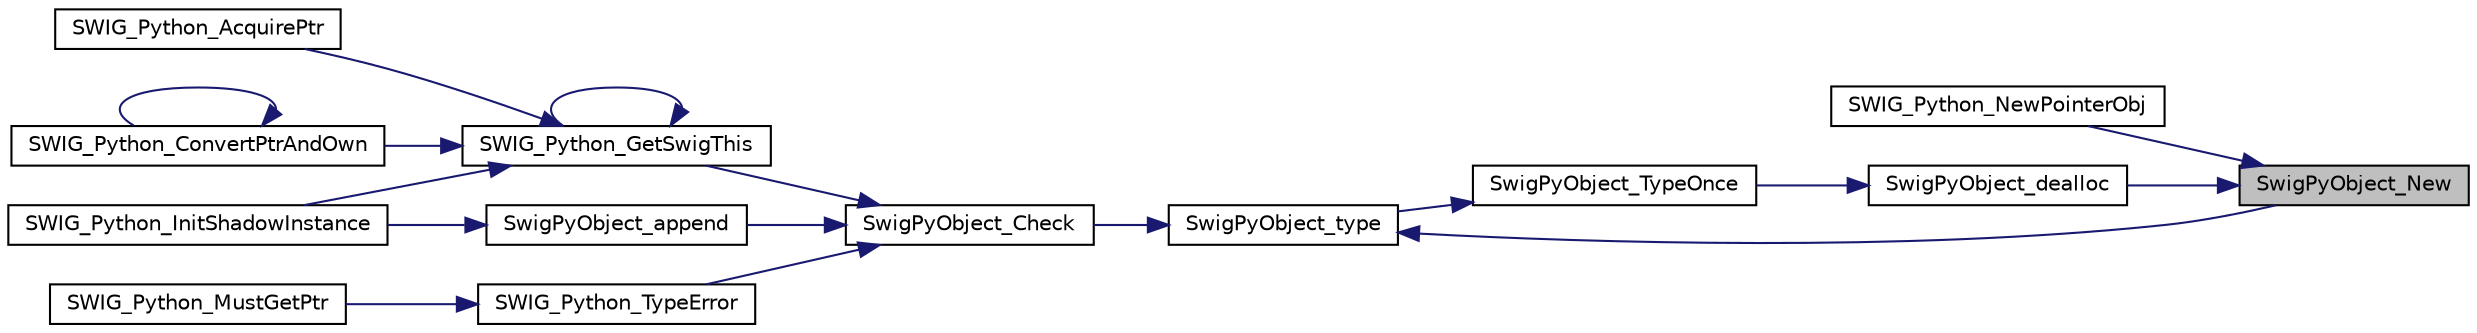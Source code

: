 digraph "SwigPyObject_New"
{
 // LATEX_PDF_SIZE
  edge [fontname="Helvetica",fontsize="10",labelfontname="Helvetica",labelfontsize="10"];
  node [fontname="Helvetica",fontsize="10",shape=record];
  rankdir="RL";
  Node1 [label="SwigPyObject_New",height=0.2,width=0.4,color="black", fillcolor="grey75", style="filled", fontcolor="black",tooltip=" "];
  Node1 -> Node2 [dir="back",color="midnightblue",fontsize="10",style="solid",fontname="Helvetica"];
  Node2 [label="SWIG_Python_NewPointerObj",height=0.2,width=0.4,color="black", fillcolor="white", style="filled",URL="$de/d48/swig__runtime_8h.html#aafcef2f28a43f6f687dc7114cc6e2f2b",tooltip=" "];
  Node1 -> Node3 [dir="back",color="midnightblue",fontsize="10",style="solid",fontname="Helvetica"];
  Node3 [label="SwigPyObject_dealloc",height=0.2,width=0.4,color="black", fillcolor="white", style="filled",URL="$de/d48/swig__runtime_8h.html#a31a09386e839d2080e2f56602c011263",tooltip=" "];
  Node3 -> Node4 [dir="back",color="midnightblue",fontsize="10",style="solid",fontname="Helvetica"];
  Node4 [label="SwigPyObject_TypeOnce",height=0.2,width=0.4,color="black", fillcolor="white", style="filled",URL="$de/d48/swig__runtime_8h.html#aea7d4126c1b77d06d8fcdf22619e9d77",tooltip=" "];
  Node4 -> Node5 [dir="back",color="midnightblue",fontsize="10",style="solid",fontname="Helvetica"];
  Node5 [label="SwigPyObject_type",height=0.2,width=0.4,color="black", fillcolor="white", style="filled",URL="$de/d48/swig__runtime_8h.html#ae8dc28636254904148bf0ecbaa84559d",tooltip=" "];
  Node5 -> Node6 [dir="back",color="midnightblue",fontsize="10",style="solid",fontname="Helvetica"];
  Node6 [label="SwigPyObject_Check",height=0.2,width=0.4,color="black", fillcolor="white", style="filled",URL="$de/d48/swig__runtime_8h.html#a918ad69f91e617193f190aed101c3cc4",tooltip=" "];
  Node6 -> Node7 [dir="back",color="midnightblue",fontsize="10",style="solid",fontname="Helvetica"];
  Node7 [label="SWIG_Python_GetSwigThis",height=0.2,width=0.4,color="black", fillcolor="white", style="filled",URL="$de/d48/swig__runtime_8h.html#ad0f863f0634d92d40cbc7dab4bba2f9b",tooltip=" "];
  Node7 -> Node8 [dir="back",color="midnightblue",fontsize="10",style="solid",fontname="Helvetica"];
  Node8 [label="SWIG_Python_AcquirePtr",height=0.2,width=0.4,color="black", fillcolor="white", style="filled",URL="$de/d48/swig__runtime_8h.html#afddb1b639fb789e0f8aa35e8e5f2635f",tooltip=" "];
  Node7 -> Node9 [dir="back",color="midnightblue",fontsize="10",style="solid",fontname="Helvetica"];
  Node9 [label="SWIG_Python_ConvertPtrAndOwn",height=0.2,width=0.4,color="black", fillcolor="white", style="filled",URL="$de/d48/swig__runtime_8h.html#ab5bec3f786db25fd4085c1534d785a0d",tooltip=" "];
  Node9 -> Node9 [dir="back",color="midnightblue",fontsize="10",style="solid",fontname="Helvetica"];
  Node7 -> Node7 [dir="back",color="midnightblue",fontsize="10",style="solid",fontname="Helvetica"];
  Node7 -> Node10 [dir="back",color="midnightblue",fontsize="10",style="solid",fontname="Helvetica"];
  Node10 [label="SWIG_Python_InitShadowInstance",height=0.2,width=0.4,color="black", fillcolor="white", style="filled",URL="$de/d48/swig__runtime_8h.html#af6b04c7cf42a9e06a528481c86d2c41c",tooltip=" "];
  Node6 -> Node11 [dir="back",color="midnightblue",fontsize="10",style="solid",fontname="Helvetica"];
  Node11 [label="SWIG_Python_TypeError",height=0.2,width=0.4,color="black", fillcolor="white", style="filled",URL="$de/d48/swig__runtime_8h.html#ac487bf25fd5238c01ad35edf4dde586f",tooltip=" "];
  Node11 -> Node12 [dir="back",color="midnightblue",fontsize="10",style="solid",fontname="Helvetica"];
  Node12 [label="SWIG_Python_MustGetPtr",height=0.2,width=0.4,color="black", fillcolor="white", style="filled",URL="$de/d48/swig__runtime_8h.html#a9585a9047da4331406bfc603efc994d9",tooltip=" "];
  Node6 -> Node13 [dir="back",color="midnightblue",fontsize="10",style="solid",fontname="Helvetica"];
  Node13 [label="SwigPyObject_append",height=0.2,width=0.4,color="black", fillcolor="white", style="filled",URL="$de/d48/swig__runtime_8h.html#a36a192da95e9bd2f973d97f3cb668f02",tooltip=" "];
  Node13 -> Node10 [dir="back",color="midnightblue",fontsize="10",style="solid",fontname="Helvetica"];
  Node5 -> Node1 [dir="back",color="midnightblue",fontsize="10",style="solid",fontname="Helvetica"];
}
